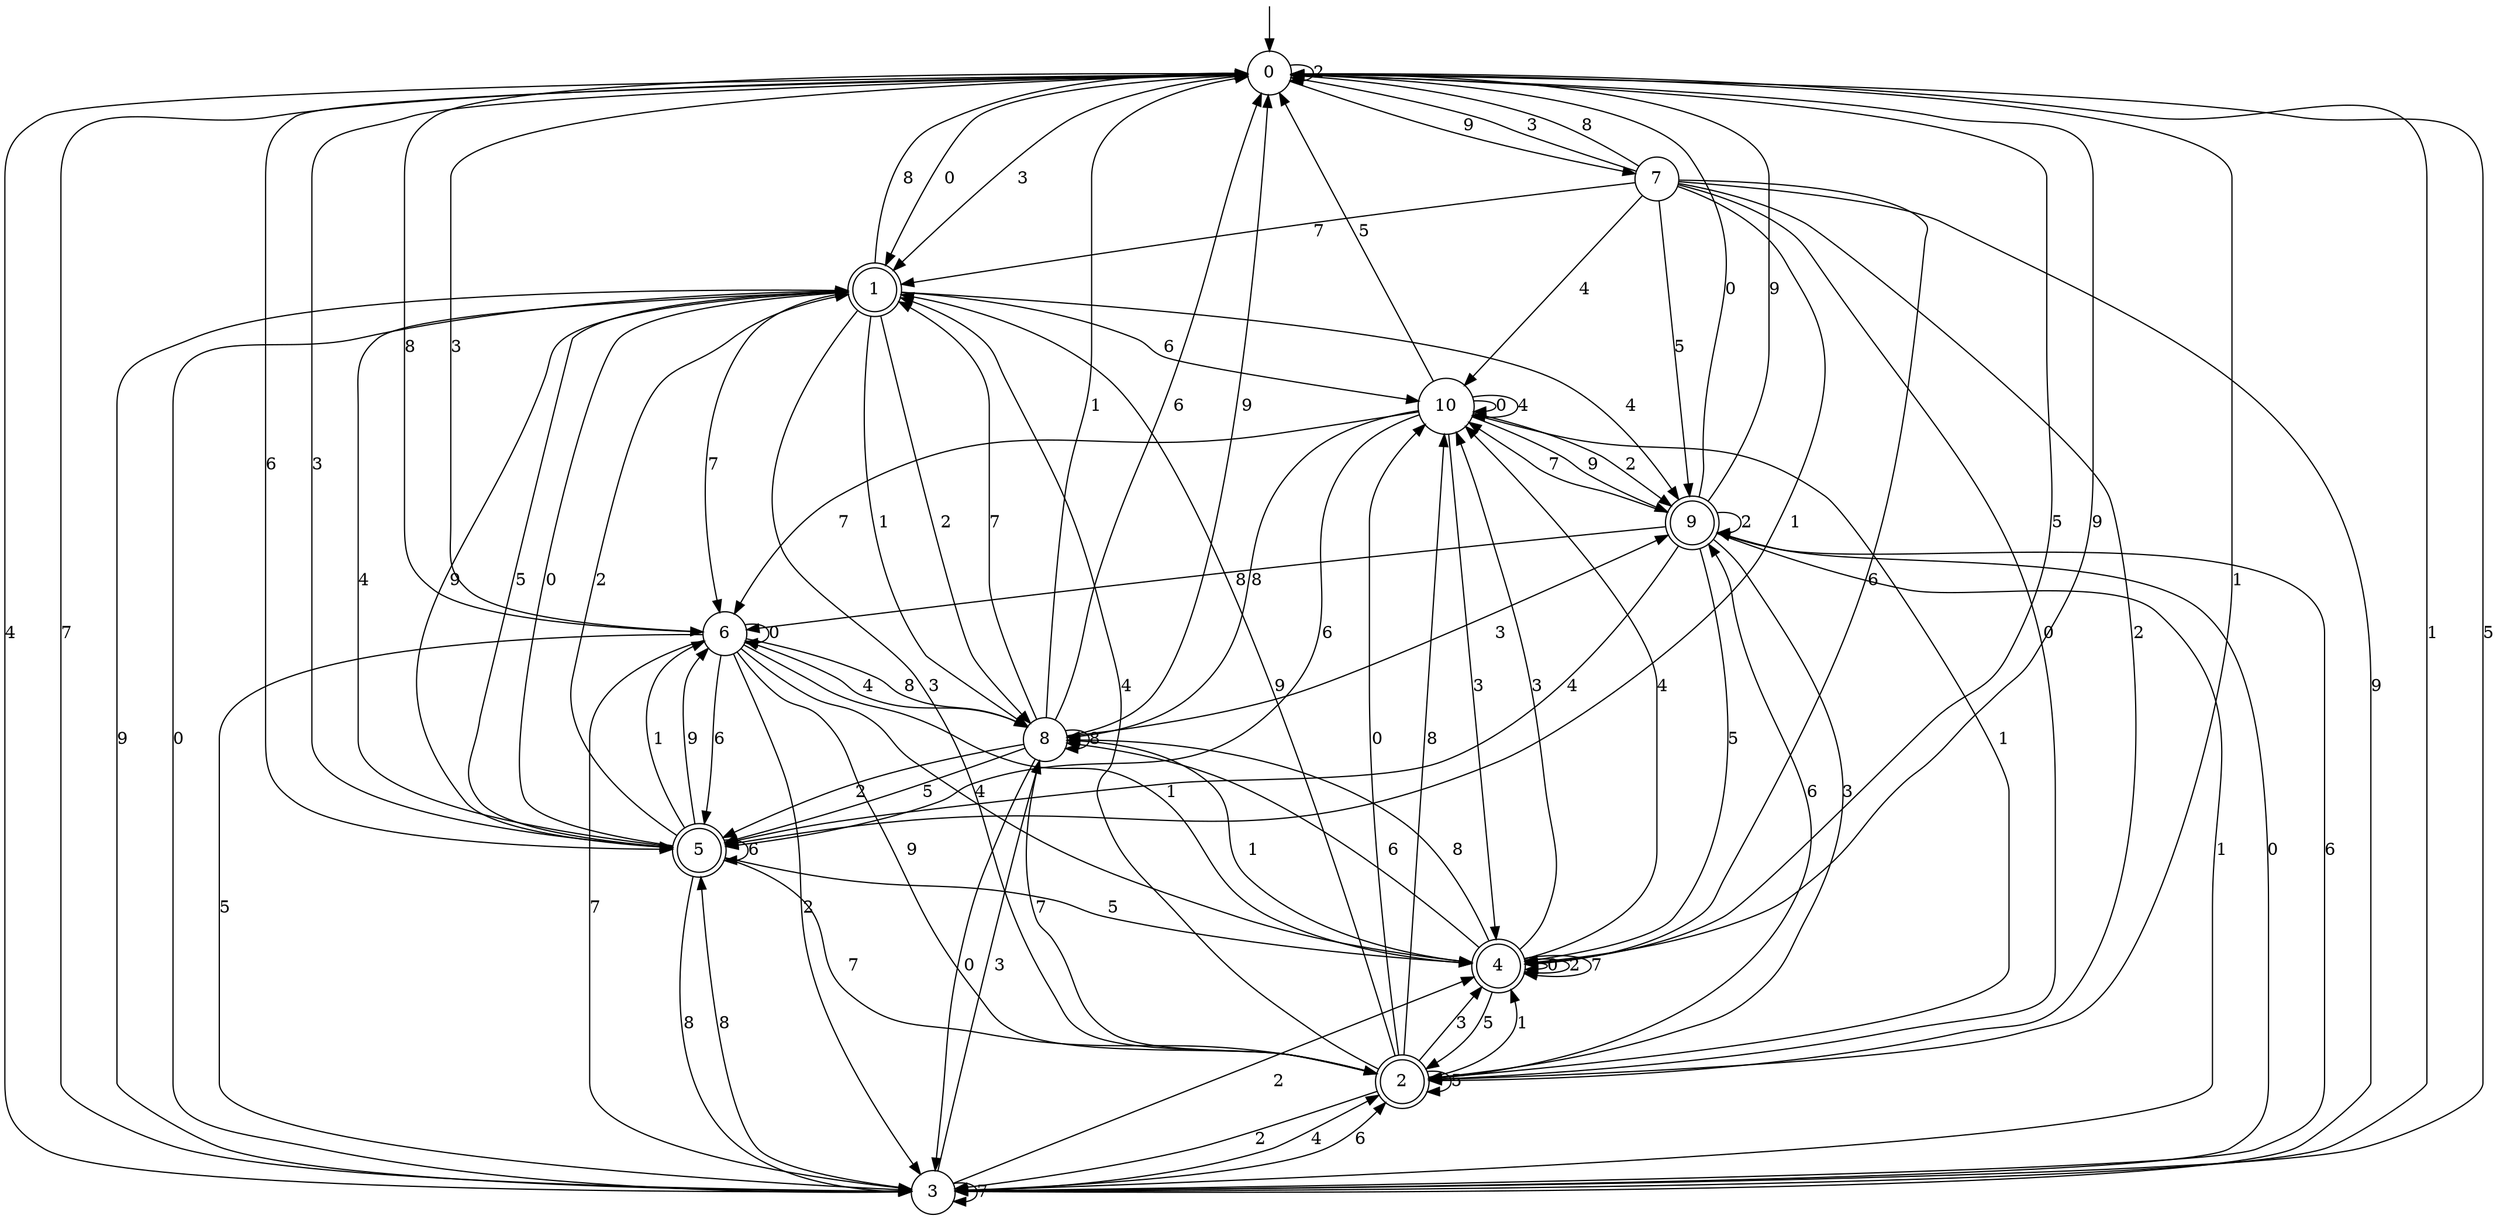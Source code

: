 digraph g {

	s0 [shape="circle" label="0"];
	s1 [shape="doublecircle" label="1"];
	s2 [shape="doublecircle" label="2"];
	s3 [shape="circle" label="3"];
	s4 [shape="doublecircle" label="4"];
	s5 [shape="doublecircle" label="5"];
	s6 [shape="circle" label="6"];
	s7 [shape="circle" label="7"];
	s8 [shape="circle" label="8"];
	s9 [shape="doublecircle" label="9"];
	s10 [shape="circle" label="10"];
	s0 -> s1 [label="0"];
	s0 -> s2 [label="1"];
	s0 -> s0 [label="2"];
	s0 -> s1 [label="3"];
	s0 -> s3 [label="4"];
	s0 -> s4 [label="5"];
	s0 -> s5 [label="6"];
	s0 -> s3 [label="7"];
	s0 -> s6 [label="8"];
	s0 -> s7 [label="9"];
	s1 -> s3 [label="0"];
	s1 -> s8 [label="1"];
	s1 -> s8 [label="2"];
	s1 -> s2 [label="3"];
	s1 -> s9 [label="4"];
	s1 -> s5 [label="5"];
	s1 -> s10 [label="6"];
	s1 -> s6 [label="7"];
	s1 -> s0 [label="8"];
	s1 -> s5 [label="9"];
	s2 -> s10 [label="0"];
	s2 -> s4 [label="1"];
	s2 -> s3 [label="2"];
	s2 -> s4 [label="3"];
	s2 -> s1 [label="4"];
	s2 -> s2 [label="5"];
	s2 -> s9 [label="6"];
	s2 -> s8 [label="7"];
	s2 -> s10 [label="8"];
	s2 -> s1 [label="9"];
	s3 -> s9 [label="0"];
	s3 -> s0 [label="1"];
	s3 -> s4 [label="2"];
	s3 -> s8 [label="3"];
	s3 -> s2 [label="4"];
	s3 -> s0 [label="5"];
	s3 -> s2 [label="6"];
	s3 -> s3 [label="7"];
	s3 -> s5 [label="8"];
	s3 -> s1 [label="9"];
	s4 -> s4 [label="0"];
	s4 -> s8 [label="1"];
	s4 -> s4 [label="2"];
	s4 -> s10 [label="3"];
	s4 -> s10 [label="4"];
	s4 -> s2 [label="5"];
	s4 -> s8 [label="6"];
	s4 -> s4 [label="7"];
	s4 -> s8 [label="8"];
	s4 -> s0 [label="9"];
	s5 -> s1 [label="0"];
	s5 -> s6 [label="1"];
	s5 -> s1 [label="2"];
	s5 -> s0 [label="3"];
	s5 -> s1 [label="4"];
	s5 -> s4 [label="5"];
	s5 -> s5 [label="6"];
	s5 -> s2 [label="7"];
	s5 -> s3 [label="8"];
	s5 -> s6 [label="9"];
	s6 -> s6 [label="0"];
	s6 -> s4 [label="1"];
	s6 -> s3 [label="2"];
	s6 -> s0 [label="3"];
	s6 -> s4 [label="4"];
	s6 -> s3 [label="5"];
	s6 -> s5 [label="6"];
	s6 -> s3 [label="7"];
	s6 -> s8 [label="8"];
	s6 -> s2 [label="9"];
	s7 -> s2 [label="0"];
	s7 -> s5 [label="1"];
	s7 -> s2 [label="2"];
	s7 -> s0 [label="3"];
	s7 -> s10 [label="4"];
	s7 -> s9 [label="5"];
	s7 -> s4 [label="6"];
	s7 -> s1 [label="7"];
	s7 -> s0 [label="8"];
	s7 -> s3 [label="9"];
	s8 -> s3 [label="0"];
	s8 -> s0 [label="1"];
	s8 -> s5 [label="2"];
	s8 -> s9 [label="3"];
	s8 -> s6 [label="4"];
	s8 -> s5 [label="5"];
	s8 -> s0 [label="6"];
	s8 -> s1 [label="7"];
	s8 -> s8 [label="8"];
	s8 -> s0 [label="9"];
	s9 -> s0 [label="0"];
	s9 -> s3 [label="1"];
	s9 -> s9 [label="2"];
	s9 -> s2 [label="3"];
	s9 -> s5 [label="4"];
	s9 -> s4 [label="5"];
	s9 -> s3 [label="6"];
	s9 -> s10 [label="7"];
	s9 -> s6 [label="8"];
	s9 -> s0 [label="9"];
	s10 -> s10 [label="0"];
	s10 -> s2 [label="1"];
	s10 -> s9 [label="2"];
	s10 -> s4 [label="3"];
	s10 -> s10 [label="4"];
	s10 -> s0 [label="5"];
	s10 -> s5 [label="6"];
	s10 -> s6 [label="7"];
	s10 -> s8 [label="8"];
	s10 -> s9 [label="9"];

__start0 [label="" shape="none" width="0" height="0"];
__start0 -> s0;

}
